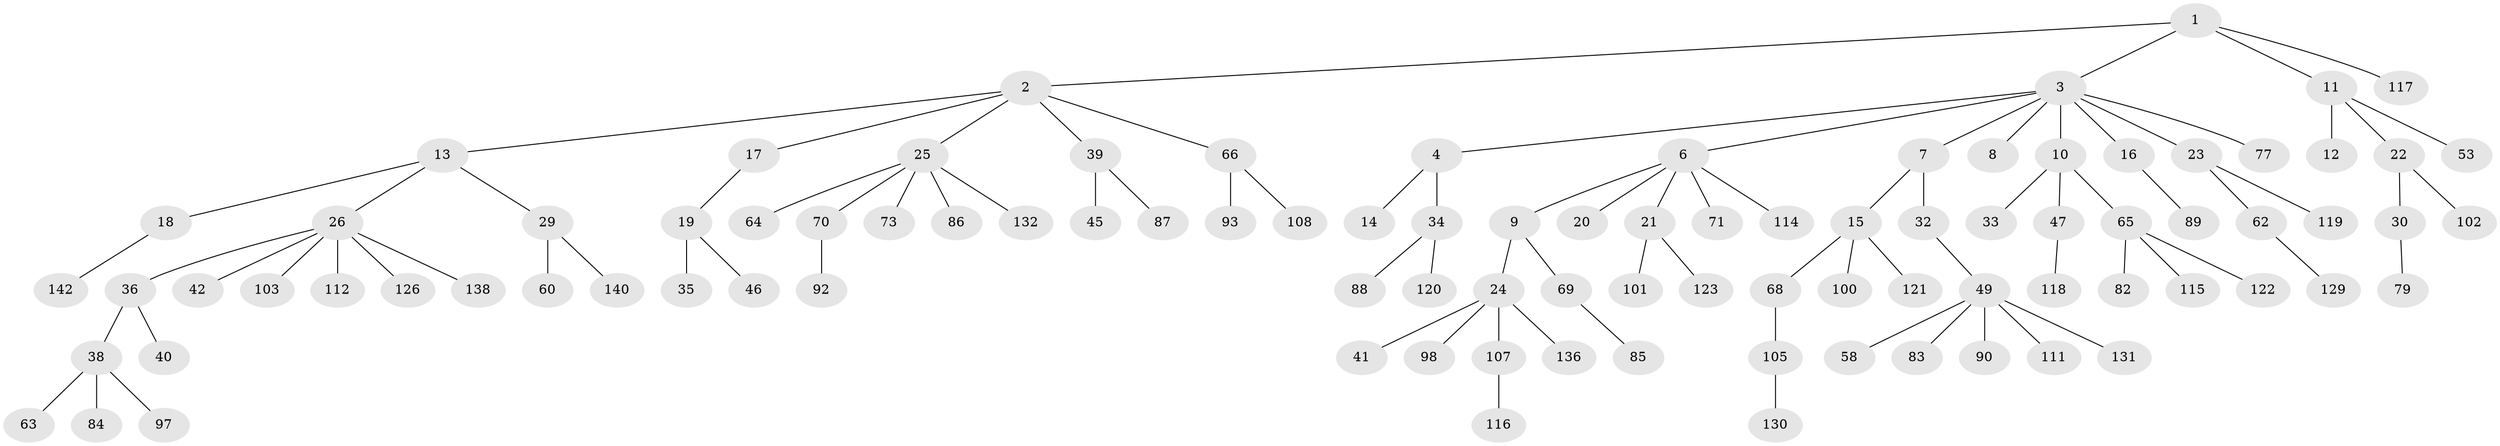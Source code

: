 // original degree distribution, {5: 0.04827586206896552, 6: 0.027586206896551724, 4: 0.08275862068965517, 3: 0.07586206896551724, 2: 0.25517241379310346, 1: 0.5103448275862069}
// Generated by graph-tools (version 1.1) at 2025/11/02/27/25 16:11:25]
// undirected, 97 vertices, 96 edges
graph export_dot {
graph [start="1"]
  node [color=gray90,style=filled];
  1 [super="+44"];
  2 [super="+50"];
  3 [super="+5"];
  4 [super="+137"];
  6 [super="+51"];
  7;
  8 [super="+133"];
  9 [super="+37"];
  10 [super="+54"];
  11 [super="+57"];
  12;
  13 [super="+43"];
  14 [super="+31"];
  15 [super="+55"];
  16;
  17;
  18 [super="+128"];
  19 [super="+104"];
  20 [super="+48"];
  21 [super="+28"];
  22;
  23 [super="+56"];
  24 [super="+78"];
  25 [super="+127"];
  26 [super="+27"];
  29 [super="+76"];
  30 [super="+143"];
  32 [super="+59"];
  33;
  34 [super="+94"];
  35;
  36;
  38 [super="+52"];
  39 [super="+109"];
  40;
  41;
  42 [super="+96"];
  45 [super="+74"];
  46 [super="+95"];
  47 [super="+99"];
  49 [super="+80"];
  53;
  58 [super="+61"];
  60 [super="+135"];
  62;
  63 [super="+67"];
  64;
  65 [super="+110"];
  66 [super="+75"];
  68 [super="+81"];
  69;
  70;
  71 [super="+72"];
  73;
  77 [super="+124"];
  79;
  82;
  83;
  84 [super="+91"];
  85;
  86;
  87;
  88;
  89;
  90;
  92;
  93;
  97;
  98;
  100;
  101 [super="+106"];
  102 [super="+113"];
  103;
  105;
  107 [super="+139"];
  108;
  111 [super="+141"];
  112;
  114;
  115;
  116;
  117 [super="+145"];
  118 [super="+125"];
  119;
  120;
  121;
  122;
  123;
  126;
  129 [super="+134"];
  130 [super="+144"];
  131;
  132;
  136;
  138;
  140;
  142;
  1 -- 2;
  1 -- 3;
  1 -- 11;
  1 -- 117;
  2 -- 13;
  2 -- 17;
  2 -- 25;
  2 -- 39;
  2 -- 66;
  3 -- 4;
  3 -- 8;
  3 -- 10;
  3 -- 16;
  3 -- 23;
  3 -- 6;
  3 -- 7;
  3 -- 77;
  4 -- 14;
  4 -- 34;
  6 -- 9;
  6 -- 20;
  6 -- 21;
  6 -- 114;
  6 -- 71;
  7 -- 15;
  7 -- 32;
  9 -- 24;
  9 -- 69;
  10 -- 33;
  10 -- 47;
  10 -- 65;
  11 -- 12;
  11 -- 22;
  11 -- 53;
  13 -- 18;
  13 -- 26;
  13 -- 29;
  15 -- 68;
  15 -- 100;
  15 -- 121;
  16 -- 89;
  17 -- 19;
  18 -- 142;
  19 -- 35;
  19 -- 46;
  21 -- 101;
  21 -- 123;
  22 -- 30;
  22 -- 102;
  23 -- 62;
  23 -- 119;
  24 -- 41;
  24 -- 98;
  24 -- 107;
  24 -- 136;
  25 -- 64;
  25 -- 70;
  25 -- 73;
  25 -- 86;
  25 -- 132;
  26 -- 42;
  26 -- 126;
  26 -- 112;
  26 -- 36;
  26 -- 103;
  26 -- 138;
  29 -- 60;
  29 -- 140;
  30 -- 79;
  32 -- 49;
  34 -- 88;
  34 -- 120;
  36 -- 38;
  36 -- 40;
  38 -- 63;
  38 -- 84;
  38 -- 97;
  39 -- 45;
  39 -- 87;
  47 -- 118;
  49 -- 58;
  49 -- 83;
  49 -- 90;
  49 -- 131;
  49 -- 111;
  62 -- 129;
  65 -- 82;
  65 -- 115;
  65 -- 122;
  66 -- 108;
  66 -- 93;
  68 -- 105;
  69 -- 85;
  70 -- 92;
  105 -- 130;
  107 -- 116;
}
